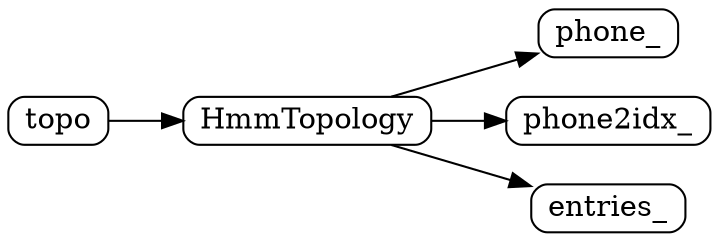 digraph HmmTopology{
        rankdir = LR
        node[shape=Mrecord, width=.1, height=.1]

        topo -> HmmTopology
        
        HmmTopology -> phone_
        HmmTopology -> phone2idx_
        HmmTopology -> entries_
}


